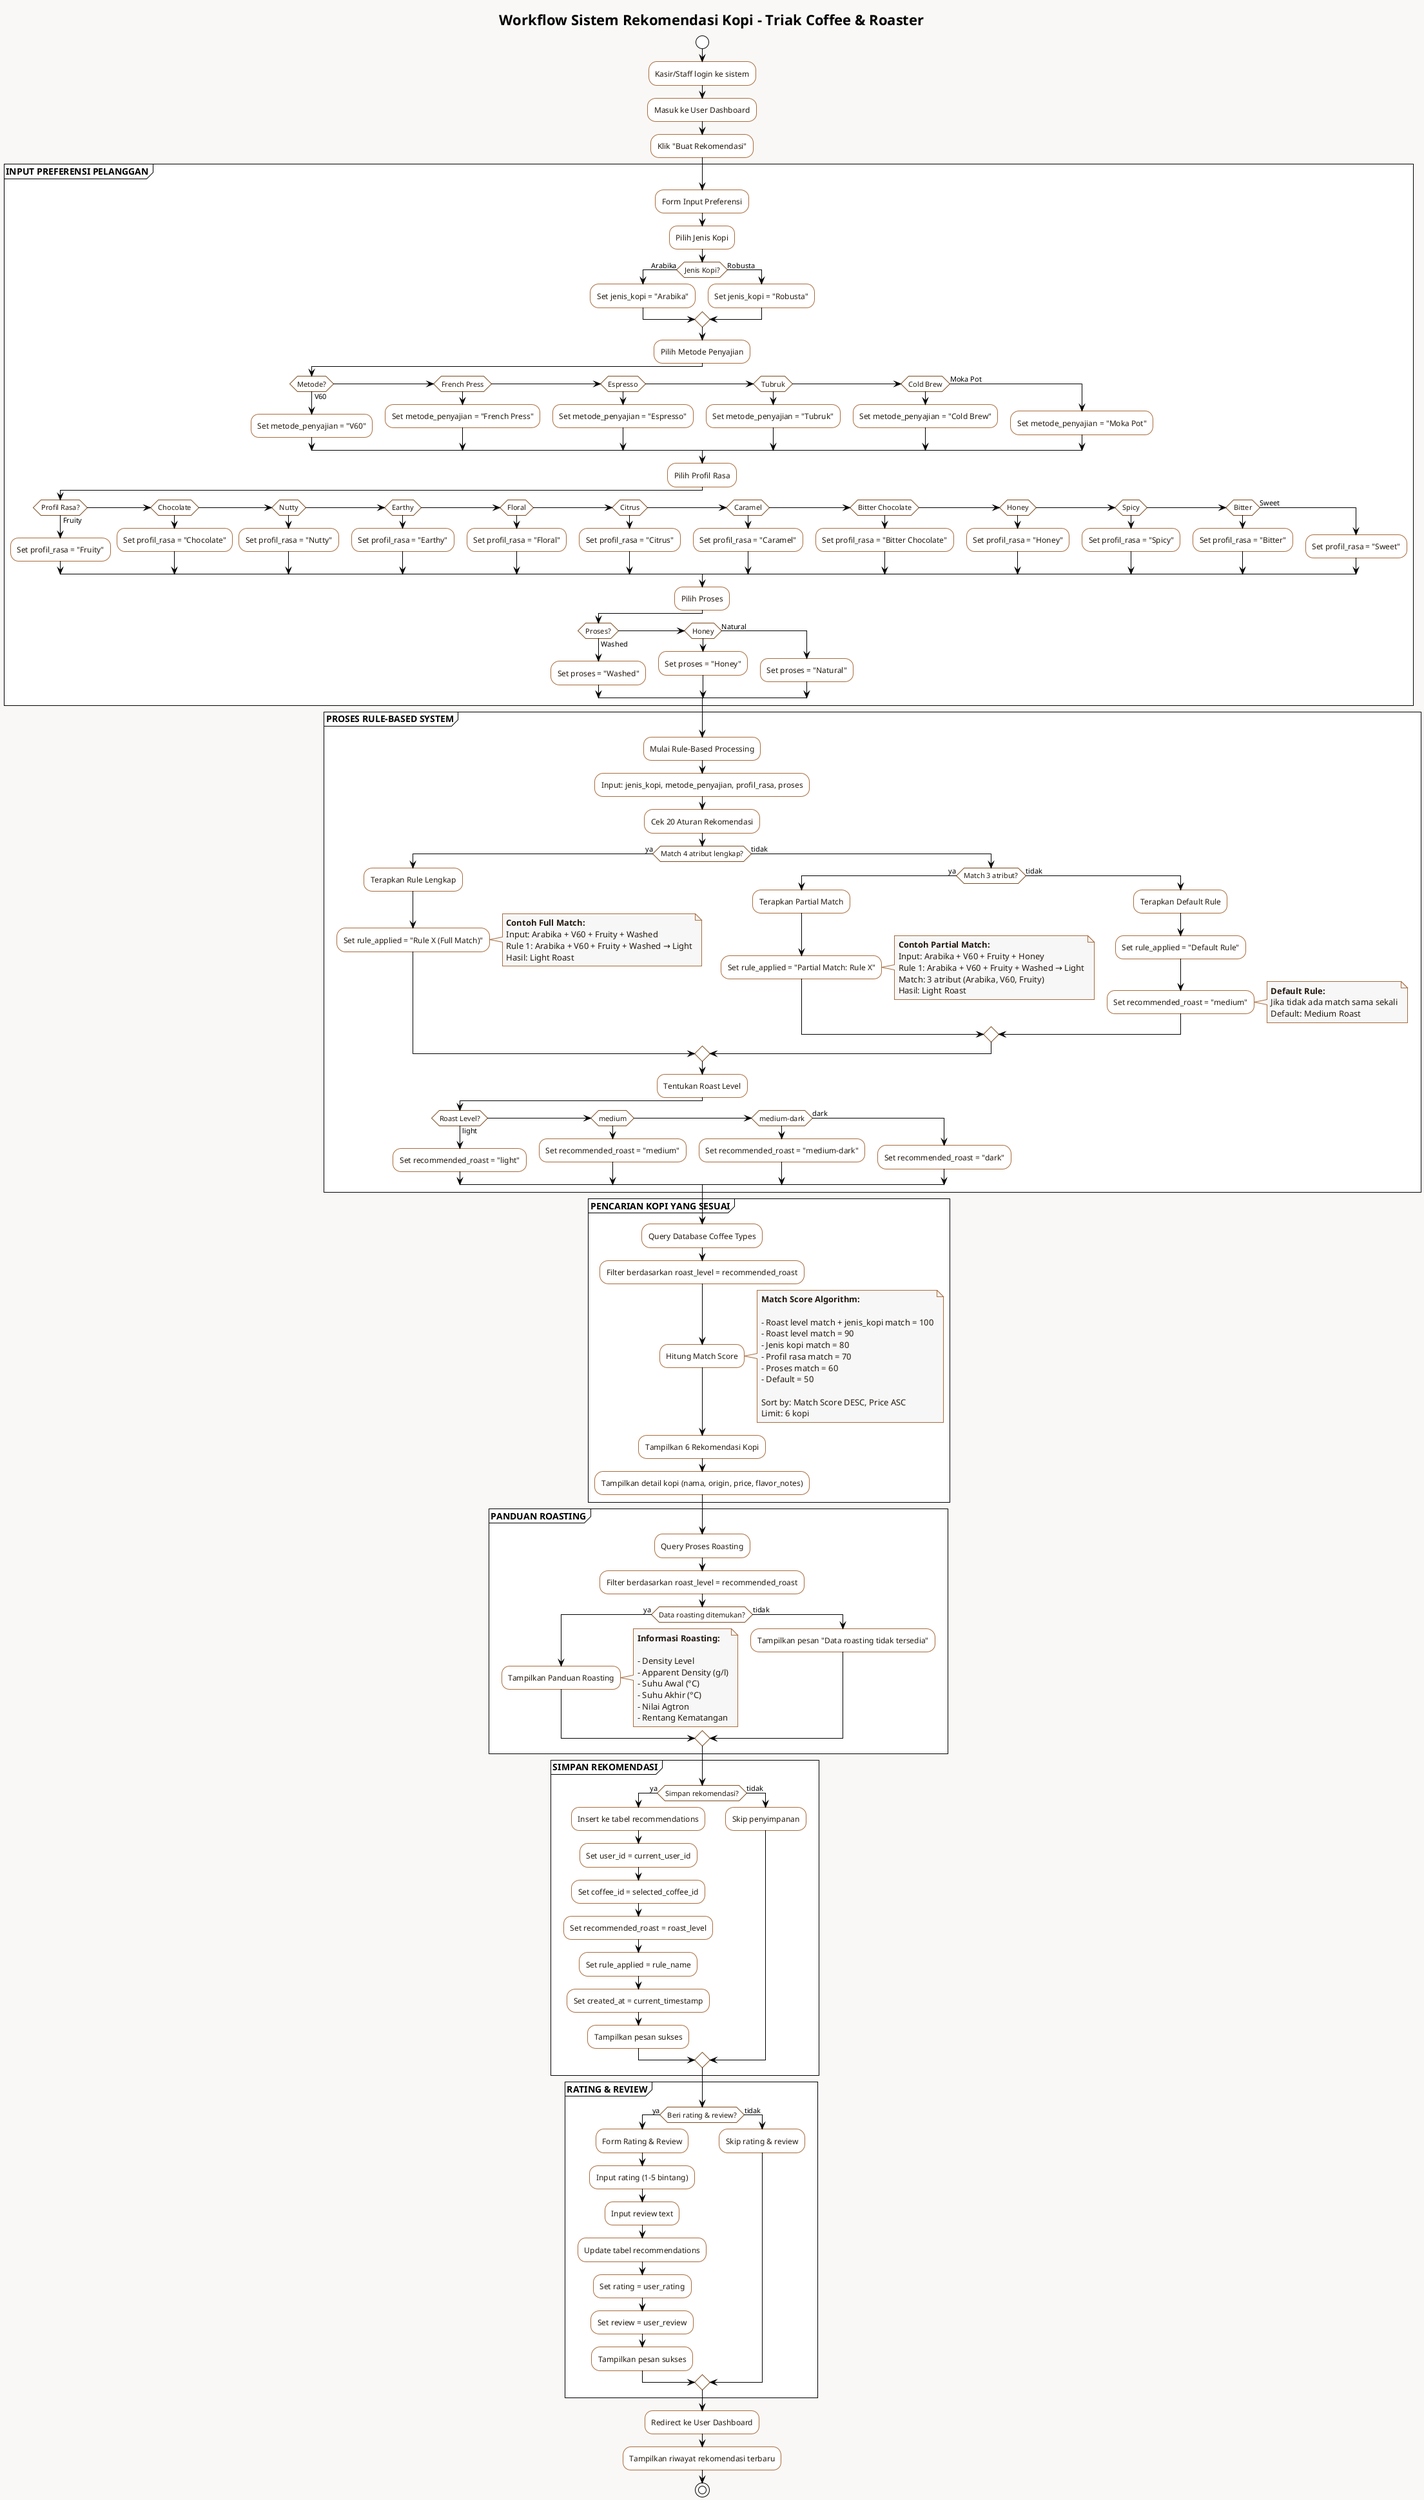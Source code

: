 @startuml Recommendation Workflow Diagram

!theme plain
skinparam backgroundColor #faf8f6
skinparam activity {
    BackgroundColor #fff
    BorderColor #a86b3c
    FontColor #23190f
}
skinparam activityDiamond {
    BackgroundColor #fff
    BorderColor #7b4a1e
    FontColor #23190f
}
skinparam note {
    BackgroundColor #f7f7f7
    BorderColor #a86b3c
    FontColor #23190f
}

title **Workflow Sistem Rekomendasi Kopi - Triak Coffee & Roaster**

start

:Kasir/Staff login ke sistem;
:Masuk ke User Dashboard;
:Klik "Buat Rekomendasi";

partition "**INPUT PREFERENSI PELANGGAN**" {
    :Form Input Preferensi;
    :Pilih Jenis Kopi;
    if (Jenis Kopi?) then (Arabika)
        :Set jenis_kopi = "Arabika";
    else (Robusta)
        :Set jenis_kopi = "Robusta";
    endif
    
    :Pilih Metode Penyajian;
    if (Metode?) then (V60)
        :Set metode_penyajian = "V60";
    elseif (French Press) then
        :Set metode_penyajian = "French Press";
    elseif (Espresso) then
        :Set metode_penyajian = "Espresso";
    elseif (Tubruk) then
        :Set metode_penyajian = "Tubruk";
    elseif (Cold Brew) then
        :Set metode_penyajian = "Cold Brew";
    else (Moka Pot)
        :Set metode_penyajian = "Moka Pot";
    endif
    
    :Pilih Profil Rasa;
    if (Profil Rasa?) then (Fruity)
        :Set profil_rasa = "Fruity";
    elseif (Chocolate) then
        :Set profil_rasa = "Chocolate";
    elseif (Nutty) then
        :Set profil_rasa = "Nutty";
    elseif (Earthy) then
        :Set profil_rasa = "Earthy";
    elseif (Floral) then
        :Set profil_rasa = "Floral";
    elseif (Citrus) then
        :Set profil_rasa = "Citrus";
    elseif (Caramel) then
        :Set profil_rasa = "Caramel";
    elseif (Bitter Chocolate) then
        :Set profil_rasa = "Bitter Chocolate";
    elseif (Honey) then
        :Set profil_rasa = "Honey";
    elseif (Spicy) then
        :Set profil_rasa = "Spicy";
    elseif (Bitter) then
        :Set profil_rasa = "Bitter";
    else (Sweet)
        :Set profil_rasa = "Sweet";
    endif
    
    :Pilih Proses;
    if (Proses?) then (Washed)
        :Set proses = "Washed";
    elseif (Honey) then
        :Set proses = "Honey";
    else (Natural)
        :Set proses = "Natural";
    endif
}

partition "**PROSES RULE-BASED SYSTEM**" {
    :Mulai Rule-Based Processing;
    :Input: jenis_kopi, metode_penyajian, profil_rasa, proses;
    
    :Cek 20 Aturan Rekomendasi;
    
    if (Match 4 atribut lengkap?) then (ya)
        :Terapkan Rule Lengkap;
        :Set rule_applied = "Rule X (Full Match)";
        note right
            **Contoh Full Match:**
            Input: Arabika + V60 + Fruity + Washed
            Rule 1: Arabika + V60 + Fruity + Washed → Light
            Hasil: Light Roast
        end note
    else (tidak)
        if (Match 3 atribut?) then (ya)
            :Terapkan Partial Match;
            :Set rule_applied = "Partial Match: Rule X";
            note right
                **Contoh Partial Match:**
                Input: Arabika + V60 + Fruity + Honey
                Rule 1: Arabika + V60 + Fruity + Washed → Light
                Match: 3 atribut (Arabika, V60, Fruity)
                Hasil: Light Roast
            end note
        else (tidak)
            :Terapkan Default Rule;
            :Set rule_applied = "Default Rule";
            :Set recommended_roast = "medium";
            note right
                **Default Rule:**
                Jika tidak ada match sama sekali
                Default: Medium Roast
            end note
        endif
    endif
    
    :Tentukan Roast Level;
    if (Roast Level?) then (light)
        :Set recommended_roast = "light";
    elseif (medium) then
        :Set recommended_roast = "medium";
    elseif (medium-dark) then
        :Set recommended_roast = "medium-dark";
    else (dark)
        :Set recommended_roast = "dark";
    endif
}

partition "**PENCARIAN KOPI YANG SESUAI**" {
    :Query Database Coffee Types;
    :Filter berdasarkan roast_level = recommended_roast;
    :Hitung Match Score;
    
    note right
        **Match Score Algorithm:**
        
        - Roast level match + jenis_kopi match = 100
        - Roast level match = 90
        - Jenis kopi match = 80
        - Profil rasa match = 70
        - Proses match = 60
        - Default = 50
        
        Sort by: Match Score DESC, Price ASC
        Limit: 6 kopi
    end note
    
    :Tampilkan 6 Rekomendasi Kopi;
    :Tampilkan detail kopi (nama, origin, price, flavor_notes);
}

partition "**PANDUAN ROASTING**" {
    :Query Proses Roasting;
    :Filter berdasarkan roast_level = recommended_roast;
    
    if (Data roasting ditemukan?) then (ya)
        :Tampilkan Panduan Roasting;
        note right
            **Informasi Roasting:**
            
            - Density Level
            - Apparent Density (g/l)
            - Suhu Awal (°C)
            - Suhu Akhir (°C)
            - Nilai Agtron
            - Rentang Kematangan
        end note
    else (tidak)
        :Tampilkan pesan "Data roasting tidak tersedia";
    endif
}

partition "**SIMPAN REKOMENDASI**" {
    if (Simpan rekomendasi?) then (ya)
        :Insert ke tabel recommendations;
        :Set user_id = current_user_id;
        :Set coffee_id = selected_coffee_id;
        :Set recommended_roast = roast_level;
        :Set rule_applied = rule_name;
        :Set created_at = current_timestamp;
        :Tampilkan pesan sukses;
    else (tidak)
        :Skip penyimpanan;
    endif
}

partition "**RATING & REVIEW**" {
    if (Beri rating & review?) then (ya)
        :Form Rating & Review;
        :Input rating (1-5 bintang);
        :Input review text;
        :Update tabel recommendations;
        :Set rating = user_rating;
        :Set review = user_review;
        :Tampilkan pesan sukses;
    else (tidak)
        :Skip rating & review;
    endif
}

:Redirect ke User Dashboard;
:Tampilkan riwayat rekomendasi terbaru;

stop

@enduml 